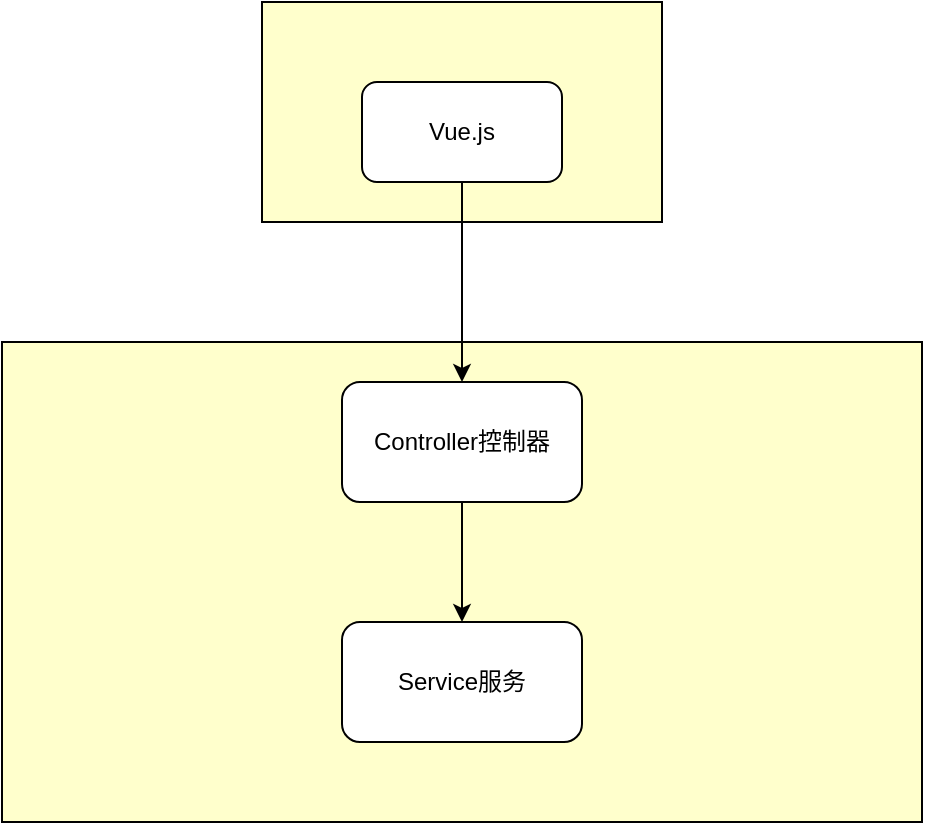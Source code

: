 <mxfile version="24.1.0" type="device">
  <diagram id="prtHgNgQTEPvFCAcTncT" name="Page-1">
    <mxGraphModel dx="1033" dy="493" grid="1" gridSize="10" guides="1" tooltips="1" connect="1" arrows="1" fold="1" page="1" pageScale="1" pageWidth="827" pageHeight="1169" math="0" shadow="0">
      <root>
        <mxCell id="0" />
        <mxCell id="1" parent="0" />
        <mxCell id="OSwe9K-VuPPDNi9t2dnI-4" value="" style="rounded=0;whiteSpace=wrap;html=1;fillColor=#FFFFCC;" vertex="1" parent="1">
          <mxGeometry x="290" y="80" width="200" height="110" as="geometry" />
        </mxCell>
        <mxCell id="OSwe9K-VuPPDNi9t2dnI-5" value="" style="rounded=0;whiteSpace=wrap;html=1;fillColor=#FFFFCC;" vertex="1" parent="1">
          <mxGeometry x="160" y="250" width="460" height="240" as="geometry" />
        </mxCell>
        <mxCell id="OSwe9K-VuPPDNi9t2dnI-16" style="edgeStyle=orthogonalEdgeStyle;rounded=0;orthogonalLoop=1;jettySize=auto;html=1;" edge="1" parent="1" source="OSwe9K-VuPPDNi9t2dnI-10" target="OSwe9K-VuPPDNi9t2dnI-15">
          <mxGeometry relative="1" as="geometry" />
        </mxCell>
        <mxCell id="OSwe9K-VuPPDNi9t2dnI-10" value="Controller控制器" style="rounded=1;whiteSpace=wrap;html=1;" vertex="1" parent="1">
          <mxGeometry x="330" y="270" width="120" height="60" as="geometry" />
        </mxCell>
        <mxCell id="OSwe9K-VuPPDNi9t2dnI-14" style="edgeStyle=orthogonalEdgeStyle;rounded=0;orthogonalLoop=1;jettySize=auto;html=1;" edge="1" parent="1" source="OSwe9K-VuPPDNi9t2dnI-13" target="OSwe9K-VuPPDNi9t2dnI-10">
          <mxGeometry relative="1" as="geometry" />
        </mxCell>
        <mxCell id="OSwe9K-VuPPDNi9t2dnI-13" value="Vue.js" style="rounded=1;whiteSpace=wrap;html=1;" vertex="1" parent="1">
          <mxGeometry x="340" y="120" width="100" height="50" as="geometry" />
        </mxCell>
        <mxCell id="OSwe9K-VuPPDNi9t2dnI-15" value="Service服务" style="rounded=1;whiteSpace=wrap;html=1;" vertex="1" parent="1">
          <mxGeometry x="330" y="390" width="120" height="60" as="geometry" />
        </mxCell>
      </root>
    </mxGraphModel>
  </diagram>
</mxfile>
